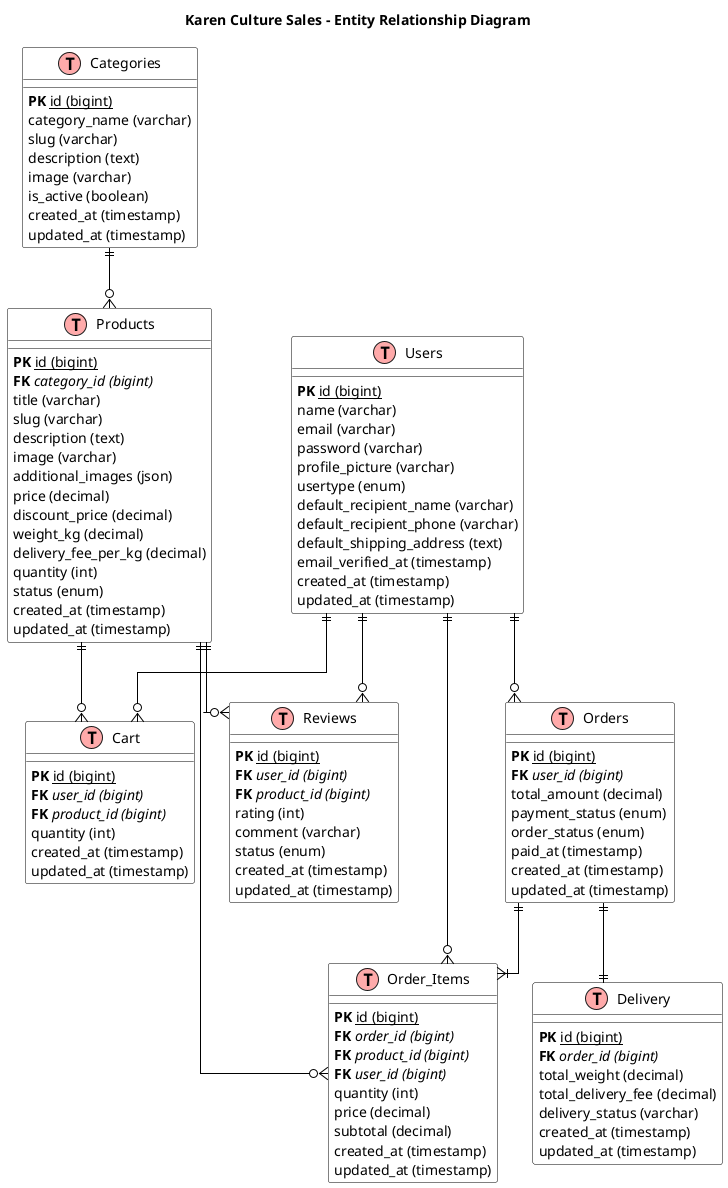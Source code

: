 @startuml Karen Culture Sales ERD

!define table(x) class x << (T,#FFAAAA) >>
!define primary_key(x) <b>PK</b> <u>x</u>
!define foreign_key(x) <b>FK</b> <i>x</i>

skinparam class {
    BackgroundColor White
    BorderColor Black
    ArrowColor Black
    FontSize 14
}

skinparam linetype ortho

title Karen Culture Sales - Entity Relationship Diagram

table(Users) {
    primary_key(id (bigint))
    name (varchar)
    email (varchar)
    password (varchar)
    profile_picture (varchar)
    usertype (enum)
    default_recipient_name (varchar)
    default_recipient_phone (varchar)
    default_shipping_address (text)
    email_verified_at (timestamp)
    created_at (timestamp)
    updated_at (timestamp)
}

table(Categories) {
    primary_key(id (bigint))
    category_name (varchar)
    slug (varchar)
    description (text)
    image (varchar)
    is_active (boolean)
    created_at (timestamp)
    updated_at (timestamp)
}

table(Products) {
    primary_key(id (bigint))
    foreign_key(category_id (bigint))
    title (varchar)
    slug (varchar)
    description (text)
    image (varchar)
    additional_images (json)
    price (decimal)
    discount_price (decimal)
    weight_kg (decimal)
    delivery_fee_per_kg (decimal)
    quantity (int)
    status (enum)
    created_at (timestamp)
    updated_at (timestamp)
}

table(Orders) {
    primary_key(id (bigint))
    foreign_key(user_id (bigint))
    total_amount (decimal)
    payment_status (enum)
    order_status (enum)
    paid_at (timestamp)
    created_at (timestamp)
    updated_at (timestamp)
}

table(Order_Items) {
    primary_key(id (bigint))
    foreign_key(order_id (bigint))
    foreign_key(product_id (bigint))
    foreign_key(user_id (bigint))
    quantity (int)
    price (decimal)
    subtotal (decimal)
    created_at (timestamp)
    updated_at (timestamp)
}

table(Cart) {
    primary_key(id (bigint))
    foreign_key(user_id (bigint))
    foreign_key(product_id (bigint))
    quantity (int)
    created_at (timestamp)
    updated_at (timestamp)
}

table(Reviews) {
    primary_key(id (bigint))
    foreign_key(user_id (bigint))
    foreign_key(product_id (bigint))
    rating (int)
    comment (varchar)
    status (enum)
    created_at (timestamp)
    updated_at (timestamp)
}

table(Delivery) {
    primary_key(id (bigint))
    foreign_key(order_id (bigint))
    total_weight (decimal)
    total_delivery_fee (decimal)
    delivery_status (varchar)
    created_at (timestamp)
    updated_at (timestamp)
}

' Relationships
Categories ||--o{ Products
Products ||--o{ Order_Items
Products ||--o{ Cart
Products ||--o{ Reviews

Users ||--o{ Orders
Users ||--o{ Cart
Users ||--o{ Reviews
Users ||--o{ Order_Items

Orders ||--|{ Order_Items
Orders ||--|| Delivery

@enduml 